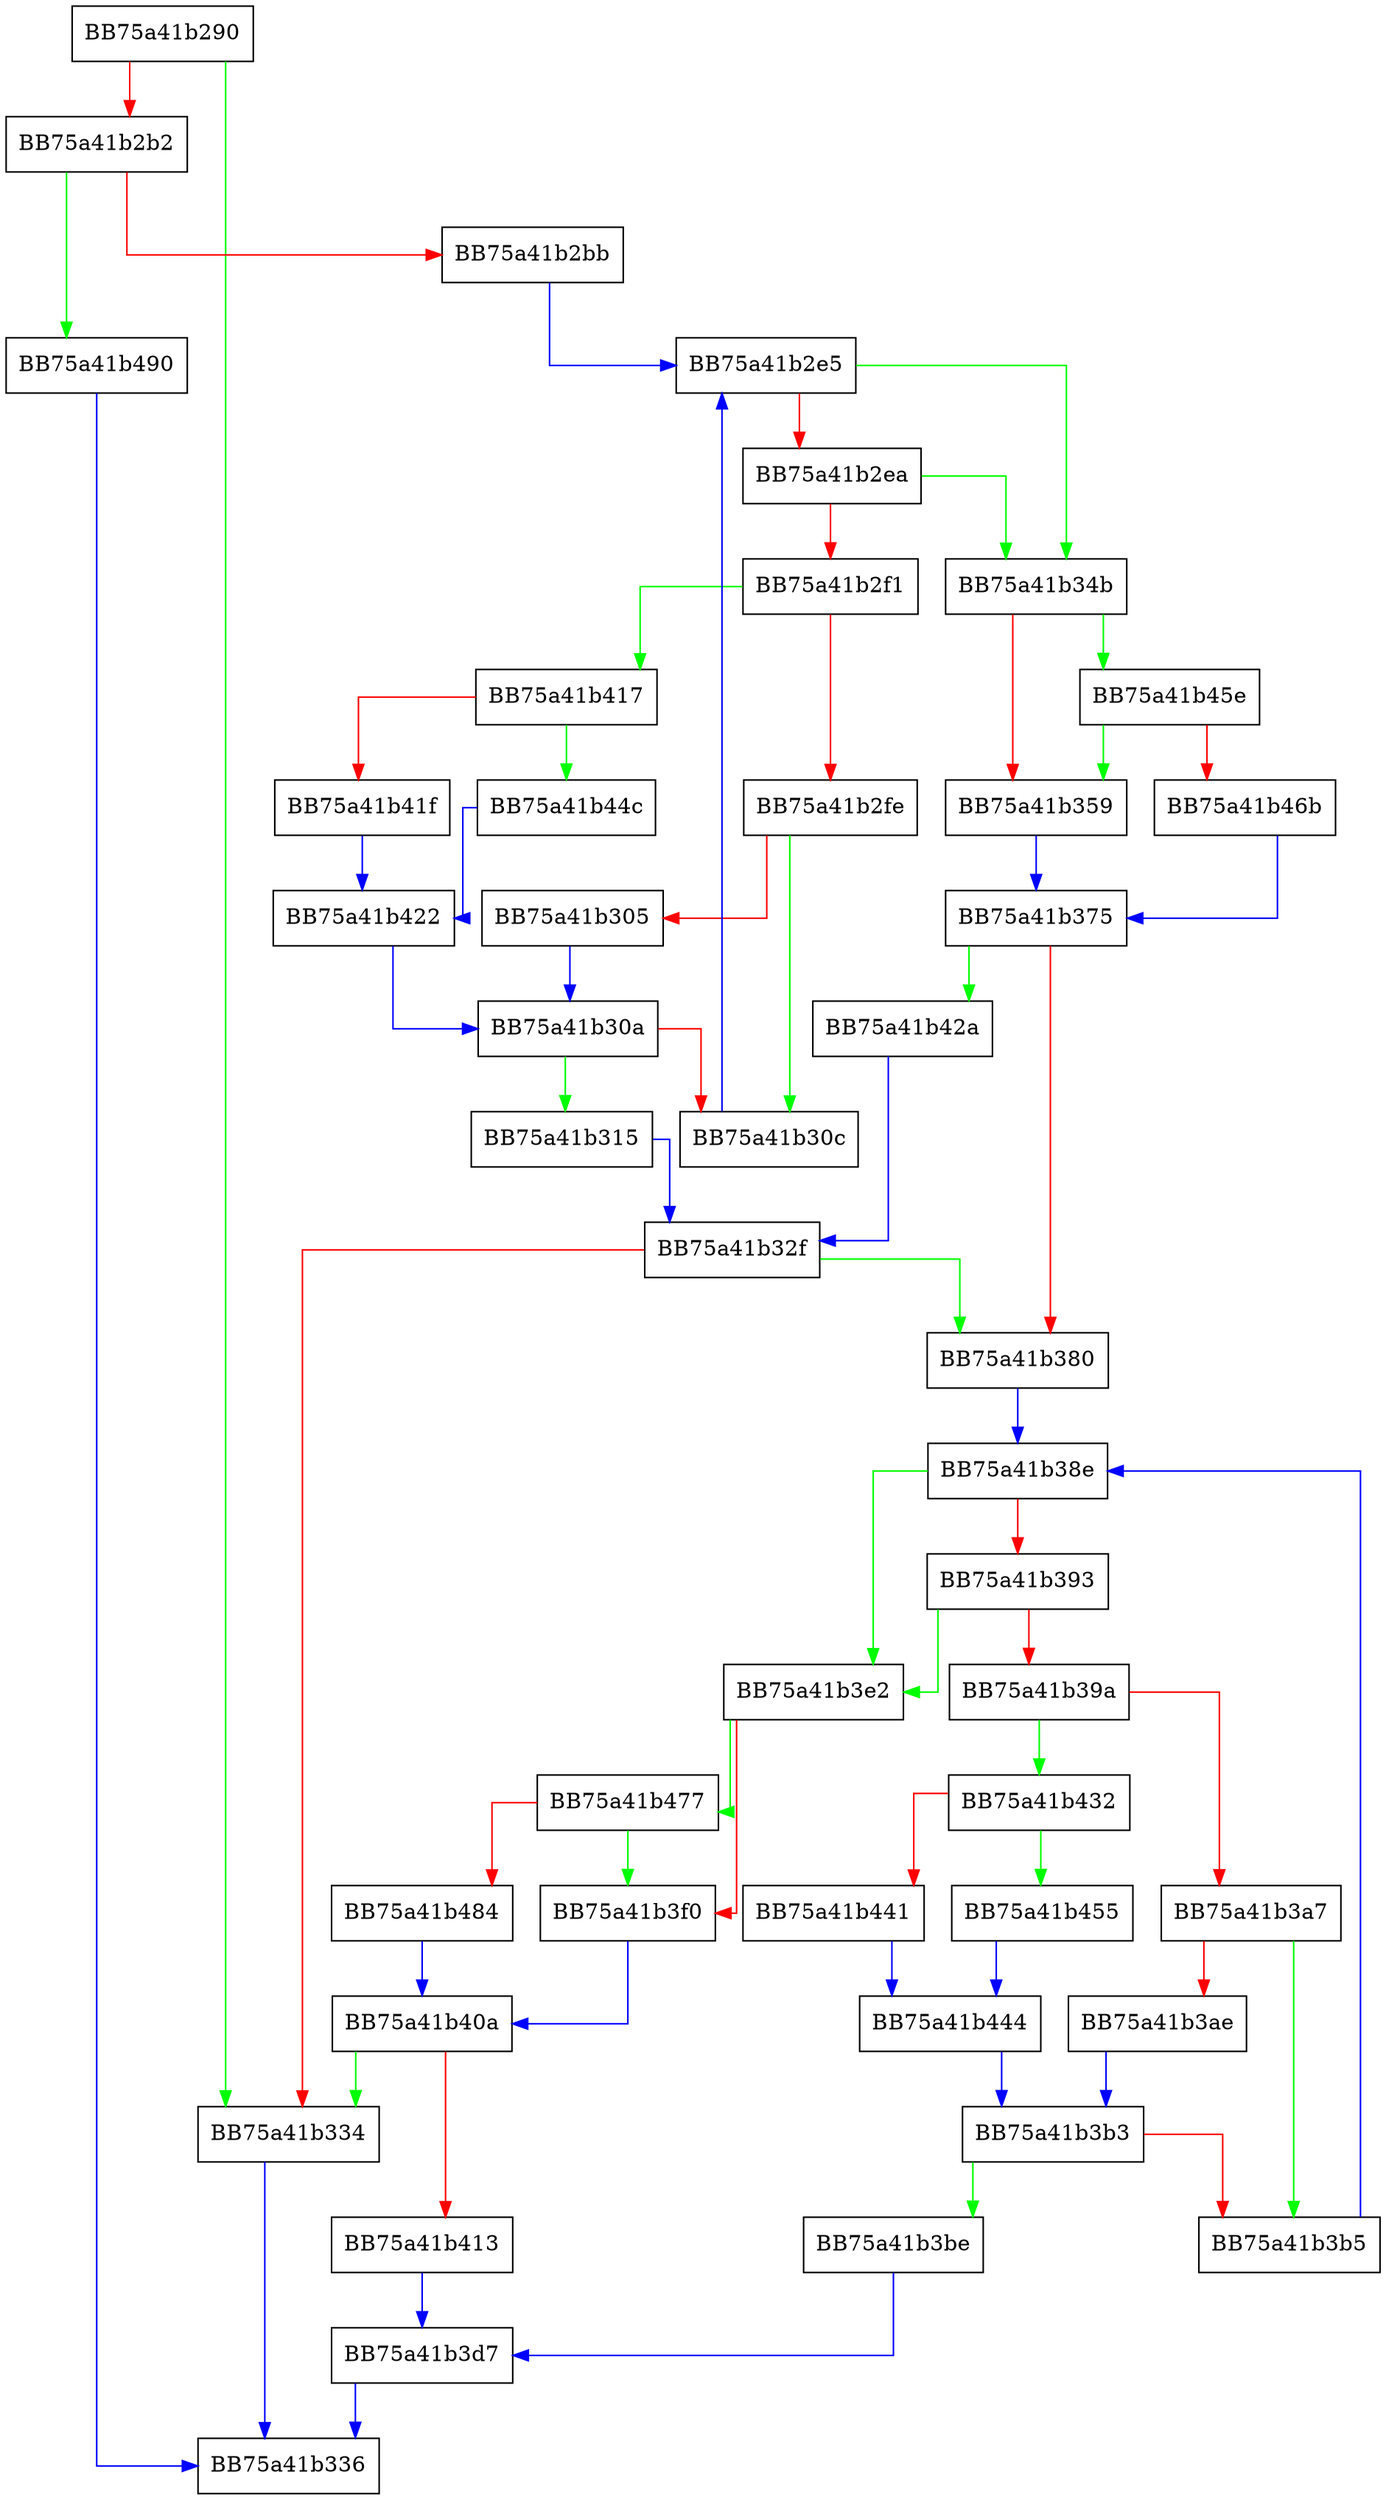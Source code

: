 digraph IsBetterMatchLocation {
  node [shape="box"];
  graph [splines=ortho];
  BB75a41b290 -> BB75a41b334 [color="green"];
  BB75a41b290 -> BB75a41b2b2 [color="red"];
  BB75a41b2b2 -> BB75a41b490 [color="green"];
  BB75a41b2b2 -> BB75a41b2bb [color="red"];
  BB75a41b2bb -> BB75a41b2e5 [color="blue"];
  BB75a41b2e5 -> BB75a41b34b [color="green"];
  BB75a41b2e5 -> BB75a41b2ea [color="red"];
  BB75a41b2ea -> BB75a41b34b [color="green"];
  BB75a41b2ea -> BB75a41b2f1 [color="red"];
  BB75a41b2f1 -> BB75a41b417 [color="green"];
  BB75a41b2f1 -> BB75a41b2fe [color="red"];
  BB75a41b2fe -> BB75a41b30c [color="green"];
  BB75a41b2fe -> BB75a41b305 [color="red"];
  BB75a41b305 -> BB75a41b30a [color="blue"];
  BB75a41b30a -> BB75a41b315 [color="green"];
  BB75a41b30a -> BB75a41b30c [color="red"];
  BB75a41b30c -> BB75a41b2e5 [color="blue"];
  BB75a41b315 -> BB75a41b32f [color="blue"];
  BB75a41b32f -> BB75a41b380 [color="green"];
  BB75a41b32f -> BB75a41b334 [color="red"];
  BB75a41b334 -> BB75a41b336 [color="blue"];
  BB75a41b34b -> BB75a41b45e [color="green"];
  BB75a41b34b -> BB75a41b359 [color="red"];
  BB75a41b359 -> BB75a41b375 [color="blue"];
  BB75a41b375 -> BB75a41b42a [color="green"];
  BB75a41b375 -> BB75a41b380 [color="red"];
  BB75a41b380 -> BB75a41b38e [color="blue"];
  BB75a41b38e -> BB75a41b3e2 [color="green"];
  BB75a41b38e -> BB75a41b393 [color="red"];
  BB75a41b393 -> BB75a41b3e2 [color="green"];
  BB75a41b393 -> BB75a41b39a [color="red"];
  BB75a41b39a -> BB75a41b432 [color="green"];
  BB75a41b39a -> BB75a41b3a7 [color="red"];
  BB75a41b3a7 -> BB75a41b3b5 [color="green"];
  BB75a41b3a7 -> BB75a41b3ae [color="red"];
  BB75a41b3ae -> BB75a41b3b3 [color="blue"];
  BB75a41b3b3 -> BB75a41b3be [color="green"];
  BB75a41b3b3 -> BB75a41b3b5 [color="red"];
  BB75a41b3b5 -> BB75a41b38e [color="blue"];
  BB75a41b3be -> BB75a41b3d7 [color="blue"];
  BB75a41b3d7 -> BB75a41b336 [color="blue"];
  BB75a41b3e2 -> BB75a41b477 [color="green"];
  BB75a41b3e2 -> BB75a41b3f0 [color="red"];
  BB75a41b3f0 -> BB75a41b40a [color="blue"];
  BB75a41b40a -> BB75a41b334 [color="green"];
  BB75a41b40a -> BB75a41b413 [color="red"];
  BB75a41b413 -> BB75a41b3d7 [color="blue"];
  BB75a41b417 -> BB75a41b44c [color="green"];
  BB75a41b417 -> BB75a41b41f [color="red"];
  BB75a41b41f -> BB75a41b422 [color="blue"];
  BB75a41b422 -> BB75a41b30a [color="blue"];
  BB75a41b42a -> BB75a41b32f [color="blue"];
  BB75a41b432 -> BB75a41b455 [color="green"];
  BB75a41b432 -> BB75a41b441 [color="red"];
  BB75a41b441 -> BB75a41b444 [color="blue"];
  BB75a41b444 -> BB75a41b3b3 [color="blue"];
  BB75a41b44c -> BB75a41b422 [color="blue"];
  BB75a41b455 -> BB75a41b444 [color="blue"];
  BB75a41b45e -> BB75a41b359 [color="green"];
  BB75a41b45e -> BB75a41b46b [color="red"];
  BB75a41b46b -> BB75a41b375 [color="blue"];
  BB75a41b477 -> BB75a41b3f0 [color="green"];
  BB75a41b477 -> BB75a41b484 [color="red"];
  BB75a41b484 -> BB75a41b40a [color="blue"];
  BB75a41b490 -> BB75a41b336 [color="blue"];
}